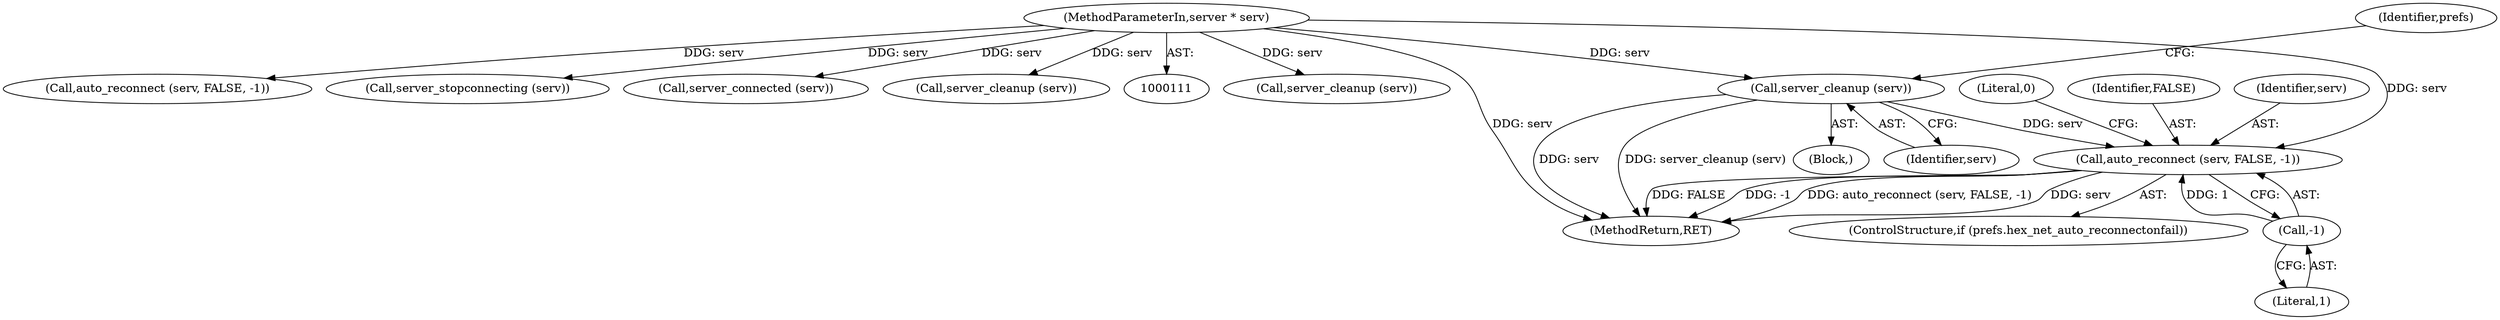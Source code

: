 digraph "0_hexchat_c9b63f7f9be01692b03fa15275135a4910a7e02d@API" {
"1000177" [label="(Call,auto_reconnect (serv, FALSE, -1))"];
"1000171" [label="(Call,server_cleanup (serv))"];
"1000112" [label="(MethodParameterIn,server * serv)"];
"1000180" [label="(Call,-1)"];
"1000545" [label="(Call,server_cleanup (serv))"];
"1000173" [label="(ControlStructure,if (prefs.hex_net_auto_reconnectonfail))"];
"1000172" [label="(Identifier,serv)"];
"1000181" [label="(Literal,1)"];
"1000183" [label="(Literal,0)"];
"1000179" [label="(Identifier,FALSE)"];
"1000177" [label="(Call,auto_reconnect (serv, FALSE, -1))"];
"1000607" [label="(MethodReturn,RET)"];
"1000112" [label="(MethodParameterIn,server * serv)"];
"1000180" [label="(Call,-1)"];
"1000178" [label="(Identifier,serv)"];
"1000598" [label="(Call,auto_reconnect (serv, FALSE, -1))"];
"1000139" [label="(Block,)"];
"1000171" [label="(Call,server_cleanup (serv))"];
"1000175" [label="(Identifier,prefs)"];
"1000549" [label="(Call,server_stopconnecting (serv))"];
"1000551" [label="(Call,server_connected (serv))"];
"1000592" [label="(Call,server_cleanup (serv))"];
"1000177" -> "1000173"  [label="AST: "];
"1000177" -> "1000180"  [label="CFG: "];
"1000178" -> "1000177"  [label="AST: "];
"1000179" -> "1000177"  [label="AST: "];
"1000180" -> "1000177"  [label="AST: "];
"1000183" -> "1000177"  [label="CFG: "];
"1000177" -> "1000607"  [label="DDG: serv"];
"1000177" -> "1000607"  [label="DDG: FALSE"];
"1000177" -> "1000607"  [label="DDG: -1"];
"1000177" -> "1000607"  [label="DDG: auto_reconnect (serv, FALSE, -1)"];
"1000171" -> "1000177"  [label="DDG: serv"];
"1000112" -> "1000177"  [label="DDG: serv"];
"1000180" -> "1000177"  [label="DDG: 1"];
"1000171" -> "1000139"  [label="AST: "];
"1000171" -> "1000172"  [label="CFG: "];
"1000172" -> "1000171"  [label="AST: "];
"1000175" -> "1000171"  [label="CFG: "];
"1000171" -> "1000607"  [label="DDG: serv"];
"1000171" -> "1000607"  [label="DDG: server_cleanup (serv)"];
"1000112" -> "1000171"  [label="DDG: serv"];
"1000112" -> "1000111"  [label="AST: "];
"1000112" -> "1000607"  [label="DDG: serv"];
"1000112" -> "1000545"  [label="DDG: serv"];
"1000112" -> "1000549"  [label="DDG: serv"];
"1000112" -> "1000551"  [label="DDG: serv"];
"1000112" -> "1000592"  [label="DDG: serv"];
"1000112" -> "1000598"  [label="DDG: serv"];
"1000180" -> "1000181"  [label="CFG: "];
"1000181" -> "1000180"  [label="AST: "];
}
